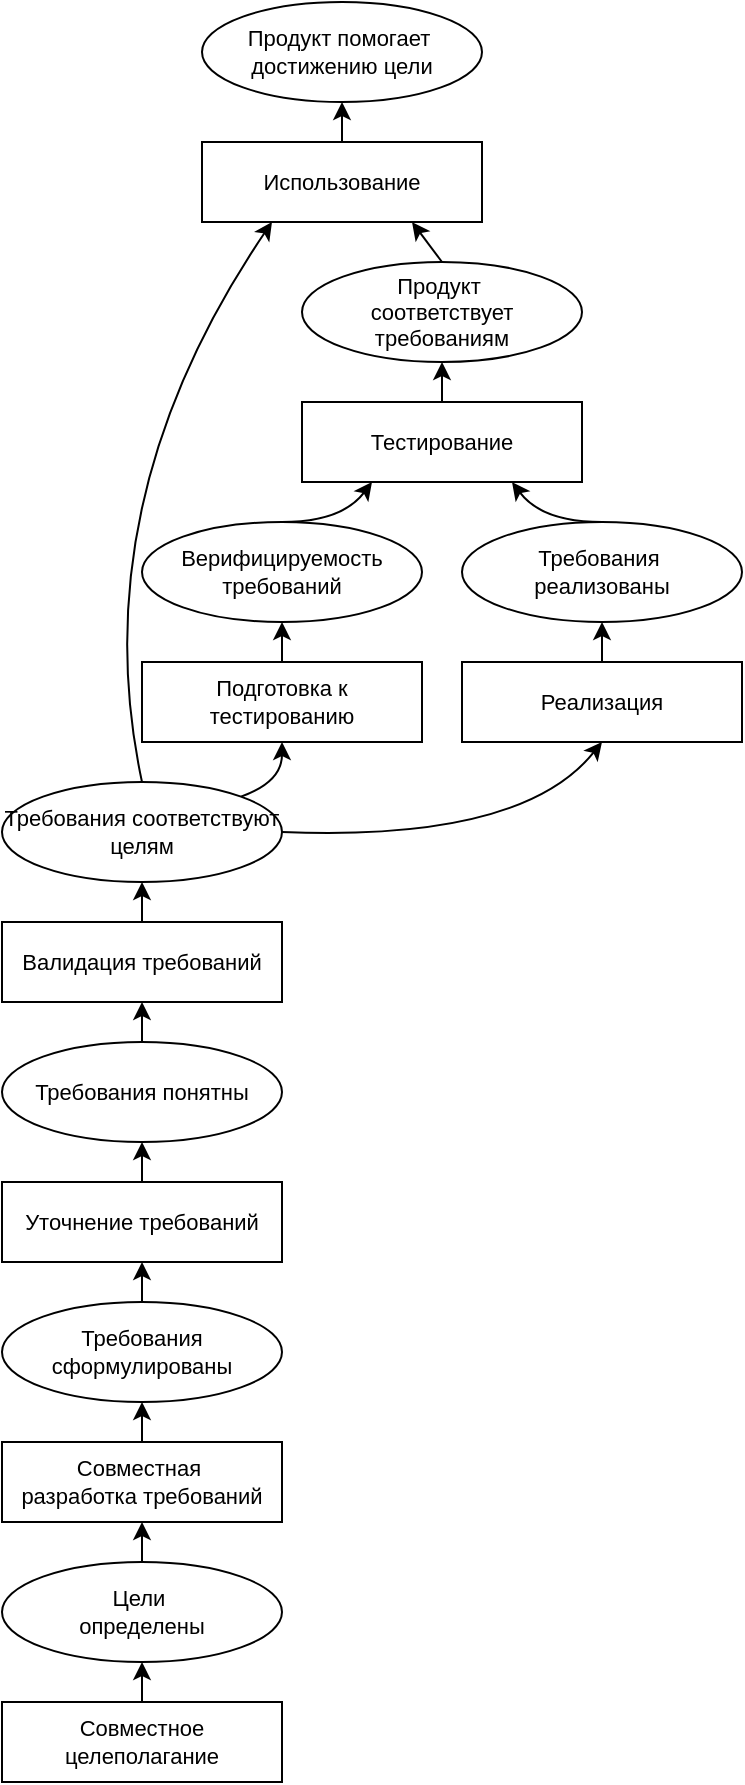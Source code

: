 <mxfile version="24.7.14">
  <diagram name="Page-1" id="edf60f1a-56cd-e834-aa8a-f176f3a09ee4">
    <mxGraphModel dx="387" dy="1194" grid="1" gridSize="10" guides="1" tooltips="1" connect="1" arrows="1" fold="1" page="1" pageScale="1" pageWidth="1100" pageHeight="850" background="none" math="0" shadow="0">
      <root>
        <mxCell id="0" />
        <mxCell id="1" parent="0" />
        <mxCell id="-9UY9D0LqpRNY4nDB8JV-2" value="Продукт&amp;nbsp;&lt;div style=&quot;font-size: 11px;&quot;&gt;соответствует требованиям&lt;/div&gt;" style="ellipse;whiteSpace=wrap;html=1;fontSize=11;" parent="1" vertex="1">
          <mxGeometry x="310" y="-700" width="140" height="50" as="geometry" />
        </mxCell>
        <mxCell id="qa2Wv9CTv1rorKcwXaA9-5" style="rounded=0;orthogonalLoop=1;jettySize=auto;html=1;exitX=1;exitY=0;exitDx=0;exitDy=0;entryX=0.5;entryY=1;entryDx=0;entryDy=0;curved=1;" edge="1" parent="1" source="-9UY9D0LqpRNY4nDB8JV-3" target="-9UY9D0LqpRNY4nDB8JV-42">
          <mxGeometry relative="1" as="geometry">
            <Array as="points">
              <mxPoint x="300" y="-440" />
            </Array>
          </mxGeometry>
        </mxCell>
        <mxCell id="qa2Wv9CTv1rorKcwXaA9-6" style="rounded=0;orthogonalLoop=1;jettySize=auto;html=1;exitX=1;exitY=0.5;exitDx=0;exitDy=0;entryX=0.5;entryY=1;entryDx=0;entryDy=0;curved=1;" edge="1" parent="1" source="-9UY9D0LqpRNY4nDB8JV-3" target="-9UY9D0LqpRNY4nDB8JV-41">
          <mxGeometry relative="1" as="geometry">
            <Array as="points">
              <mxPoint x="420" y="-410" />
            </Array>
          </mxGeometry>
        </mxCell>
        <mxCell id="-9UY9D0LqpRNY4nDB8JV-3" value="Требования соответствуют целям" style="ellipse;whiteSpace=wrap;html=1;fontSize=11;" parent="1" vertex="1">
          <mxGeometry x="160" y="-440" width="140" height="50" as="geometry" />
        </mxCell>
        <mxCell id="-9UY9D0LqpRNY4nDB8JV-8" style="rounded=0;orthogonalLoop=1;jettySize=auto;html=1;entryX=0.75;entryY=1;entryDx=0;entryDy=0;exitX=0.5;exitY=0;exitDx=0;exitDy=0;fontSize=11;curved=1;" parent="1" source="-9UY9D0LqpRNY4nDB8JV-6" target="-9UY9D0LqpRNY4nDB8JV-37" edge="1">
          <mxGeometry relative="1" as="geometry">
            <Array as="points">
              <mxPoint x="430" y="-570" />
            </Array>
          </mxGeometry>
        </mxCell>
        <mxCell id="-9UY9D0LqpRNY4nDB8JV-6" value="Требования&amp;nbsp;&lt;div&gt;реализованы&lt;/div&gt;" style="ellipse;whiteSpace=wrap;html=1;fontSize=11;" parent="1" vertex="1">
          <mxGeometry x="390" y="-570" width="140" height="50" as="geometry" />
        </mxCell>
        <mxCell id="-9UY9D0LqpRNY4nDB8JV-9" style="rounded=0;orthogonalLoop=1;jettySize=auto;html=1;exitX=0.5;exitY=0;exitDx=0;exitDy=0;entryX=0.25;entryY=1;entryDx=0;entryDy=0;fontSize=11;curved=1;" parent="1" source="-9UY9D0LqpRNY4nDB8JV-7" target="-9UY9D0LqpRNY4nDB8JV-37" edge="1">
          <mxGeometry relative="1" as="geometry">
            <Array as="points">
              <mxPoint x="330" y="-570" />
            </Array>
          </mxGeometry>
        </mxCell>
        <mxCell id="-9UY9D0LqpRNY4nDB8JV-7" value="Верифицируемость требований" style="ellipse;whiteSpace=wrap;html=1;fontSize=11;" parent="1" vertex="1">
          <mxGeometry x="230" y="-570" width="140" height="50" as="geometry" />
        </mxCell>
        <mxCell id="-9UY9D0LqpRNY4nDB8JV-12" style="rounded=0;orthogonalLoop=1;jettySize=auto;html=1;exitX=0.5;exitY=0;exitDx=0;exitDy=0;entryX=0.5;entryY=1;entryDx=0;entryDy=0;fontSize=11;" parent="1" source="-9UY9D0LqpRNY4nDB8JV-10" target="qa2Wv9CTv1rorKcwXaA9-2" edge="1">
          <mxGeometry relative="1" as="geometry" />
        </mxCell>
        <mxCell id="-9UY9D0LqpRNY4nDB8JV-10" value="Требования сформулированы" style="ellipse;whiteSpace=wrap;html=1;fontSize=11;" parent="1" vertex="1">
          <mxGeometry x="160" y="-180" width="140" height="50" as="geometry" />
        </mxCell>
        <mxCell id="-9UY9D0LqpRNY4nDB8JV-68" style="rounded=0;orthogonalLoop=1;jettySize=auto;html=1;entryX=0.5;entryY=1;entryDx=0;entryDy=0;fontSize=11;" parent="1" source="-9UY9D0LqpRNY4nDB8JV-13" target="-9UY9D0LqpRNY4nDB8JV-56" edge="1">
          <mxGeometry relative="1" as="geometry" />
        </mxCell>
        <mxCell id="-9UY9D0LqpRNY4nDB8JV-13" value="Цели&amp;nbsp;&lt;div style=&quot;font-size: 11px;&quot;&gt;&lt;span style=&quot;background-color: initial; font-size: 11px;&quot;&gt;определены&lt;/span&gt;&lt;/div&gt;" style="ellipse;whiteSpace=wrap;html=1;fontSize=11;" parent="1" vertex="1">
          <mxGeometry x="160" y="-50" width="140" height="50" as="geometry" />
        </mxCell>
        <mxCell id="-9UY9D0LqpRNY4nDB8JV-21" value="Продукт помогает&amp;nbsp;&lt;div style=&quot;font-size: 11px;&quot;&gt;достижению цели&lt;/div&gt;" style="ellipse;whiteSpace=wrap;html=1;fontSize=11;" parent="1" vertex="1">
          <mxGeometry x="260" y="-830" width="140" height="50" as="geometry" />
        </mxCell>
        <mxCell id="-9UY9D0LqpRNY4nDB8JV-25" value="" style="endArrow=classic;html=1;rounded=0;exitX=0.5;exitY=0;exitDx=0;exitDy=0;entryX=0.75;entryY=1;entryDx=0;entryDy=0;fontSize=11;curved=1;" parent="1" source="-9UY9D0LqpRNY4nDB8JV-2" target="-9UY9D0LqpRNY4nDB8JV-35" edge="1">
          <mxGeometry relative="1" as="geometry">
            <mxPoint x="640" y="160" as="sourcePoint" />
            <mxPoint x="740" y="160" as="targetPoint" />
            <Array as="points" />
          </mxGeometry>
        </mxCell>
        <mxCell id="qa2Wv9CTv1rorKcwXaA9-8" value="&lt;div&gt;&lt;br&gt;&lt;/div&gt;&lt;div&gt;&lt;br&gt;&lt;/div&gt;" style="edgeLabel;html=1;align=center;verticalAlign=middle;resizable=0;points=[];" vertex="1" connectable="0" parent="-9UY9D0LqpRNY4nDB8JV-25">
          <mxGeometry x="0.001" y="2" relative="1" as="geometry">
            <mxPoint as="offset" />
          </mxGeometry>
        </mxCell>
        <mxCell id="-9UY9D0LqpRNY4nDB8JV-27" value="" style="endArrow=classic;html=1;rounded=0;exitX=0.5;exitY=0;exitDx=0;exitDy=0;entryX=0.25;entryY=1;entryDx=0;entryDy=0;fontSize=11;curved=1;" parent="1" source="-9UY9D0LqpRNY4nDB8JV-3" target="-9UY9D0LqpRNY4nDB8JV-35" edge="1">
          <mxGeometry relative="1" as="geometry">
            <mxPoint x="780" y="130" as="sourcePoint" />
            <mxPoint x="940" y="130" as="targetPoint" />
            <Array as="points">
              <mxPoint x="200" y="-580" />
            </Array>
          </mxGeometry>
        </mxCell>
        <mxCell id="-9UY9D0LqpRNY4nDB8JV-36" style="rounded=0;orthogonalLoop=1;jettySize=auto;html=1;entryX=0.5;entryY=1;entryDx=0;entryDy=0;fontSize=11;" parent="1" source="-9UY9D0LqpRNY4nDB8JV-35" target="-9UY9D0LqpRNY4nDB8JV-21" edge="1">
          <mxGeometry relative="1" as="geometry" />
        </mxCell>
        <mxCell id="-9UY9D0LqpRNY4nDB8JV-35" value="Использование" style="rounded=0;whiteSpace=wrap;html=1;fontSize=11;" parent="1" vertex="1">
          <mxGeometry x="260" y="-760" width="140" height="40" as="geometry" />
        </mxCell>
        <mxCell id="-9UY9D0LqpRNY4nDB8JV-38" style="rounded=0;orthogonalLoop=1;jettySize=auto;html=1;entryX=0.5;entryY=1;entryDx=0;entryDy=0;fontSize=11;" parent="1" source="-9UY9D0LqpRNY4nDB8JV-37" target="-9UY9D0LqpRNY4nDB8JV-2" edge="1">
          <mxGeometry relative="1" as="geometry" />
        </mxCell>
        <mxCell id="-9UY9D0LqpRNY4nDB8JV-37" value="Тестирование" style="whiteSpace=wrap;html=1;fontSize=11;" parent="1" vertex="1">
          <mxGeometry x="310" y="-630" width="140" height="40" as="geometry" />
        </mxCell>
        <mxCell id="-9UY9D0LqpRNY4nDB8JV-40" value="" style="rounded=0;orthogonalLoop=1;jettySize=auto;html=1;fontSize=11;" parent="1" source="-9UY9D0LqpRNY4nDB8JV-39" target="-9UY9D0LqpRNY4nDB8JV-3" edge="1">
          <mxGeometry relative="1" as="geometry" />
        </mxCell>
        <mxCell id="-9UY9D0LqpRNY4nDB8JV-39" value="Валидация требований" style="whiteSpace=wrap;html=1;fontSize=11;" parent="1" vertex="1">
          <mxGeometry x="160" y="-370" width="140" height="40" as="geometry" />
        </mxCell>
        <mxCell id="-9UY9D0LqpRNY4nDB8JV-44" style="rounded=0;orthogonalLoop=1;jettySize=auto;html=1;entryX=0.5;entryY=1;entryDx=0;entryDy=0;fontSize=11;" parent="1" source="-9UY9D0LqpRNY4nDB8JV-41" target="-9UY9D0LqpRNY4nDB8JV-6" edge="1">
          <mxGeometry relative="1" as="geometry" />
        </mxCell>
        <mxCell id="-9UY9D0LqpRNY4nDB8JV-41" value="Реализация" style="whiteSpace=wrap;html=1;fontSize=11;" parent="1" vertex="1">
          <mxGeometry x="390" y="-500" width="140" height="40" as="geometry" />
        </mxCell>
        <mxCell id="-9UY9D0LqpRNY4nDB8JV-43" style="rounded=0;orthogonalLoop=1;jettySize=auto;html=1;entryX=0.5;entryY=1;entryDx=0;entryDy=0;exitX=0.5;exitY=0;exitDx=0;exitDy=0;fontSize=11;" parent="1" source="-9UY9D0LqpRNY4nDB8JV-42" target="-9UY9D0LqpRNY4nDB8JV-7" edge="1">
          <mxGeometry relative="1" as="geometry" />
        </mxCell>
        <mxCell id="-9UY9D0LqpRNY4nDB8JV-42" value="Подготовка к тестированию" style="whiteSpace=wrap;html=1;fontSize=11;" parent="1" vertex="1">
          <mxGeometry x="230" y="-500" width="140" height="40" as="geometry" />
        </mxCell>
        <mxCell id="-9UY9D0LqpRNY4nDB8JV-47" style="rounded=0;orthogonalLoop=1;jettySize=auto;html=1;exitX=0.5;exitY=0;exitDx=0;exitDy=0;entryX=0.5;entryY=1;entryDx=0;entryDy=0;fontSize=11;" parent="1" source="-9UY9D0LqpRNY4nDB8JV-56" target="-9UY9D0LqpRNY4nDB8JV-10" edge="1">
          <mxGeometry relative="1" as="geometry">
            <mxPoint x="745" y="1140" as="sourcePoint" />
          </mxGeometry>
        </mxCell>
        <mxCell id="-9UY9D0LqpRNY4nDB8JV-56" value="Совместная&amp;nbsp;&lt;div style=&quot;font-size: 11px;&quot;&gt;разработка&amp;nbsp;&lt;span style=&quot;background-color: initial; font-size: 11px;&quot;&gt;требований&lt;/span&gt;&lt;/div&gt;" style="whiteSpace=wrap;html=1;fontSize=11;" parent="1" vertex="1">
          <mxGeometry x="160" y="-110" width="140" height="40" as="geometry" />
        </mxCell>
        <mxCell id="-9UY9D0LqpRNY4nDB8JV-61" style="rounded=0;orthogonalLoop=1;jettySize=auto;html=1;entryX=0.5;entryY=1;entryDx=0;entryDy=0;fontSize=11;" parent="1" source="-9UY9D0LqpRNY4nDB8JV-60" target="-9UY9D0LqpRNY4nDB8JV-13" edge="1">
          <mxGeometry relative="1" as="geometry" />
        </mxCell>
        <mxCell id="-9UY9D0LqpRNY4nDB8JV-60" value="Совместное целеполаган&lt;span style=&quot;background-color: initial; font-size: 11px;&quot;&gt;ие&lt;/span&gt;" style="whiteSpace=wrap;html=1;fontSize=11;" parent="1" vertex="1">
          <mxGeometry x="160" y="20" width="140" height="40" as="geometry" />
        </mxCell>
        <mxCell id="Q5NMpytd__eOCNeQYm9k-1" style="edgeStyle=orthogonalEdgeStyle;rounded=0;orthogonalLoop=1;jettySize=auto;html=1;exitX=0.5;exitY=1;exitDx=0;exitDy=0;fontSize=11;" parent="1" source="-9UY9D0LqpRNY4nDB8JV-10" target="-9UY9D0LqpRNY4nDB8JV-10" edge="1">
          <mxGeometry relative="1" as="geometry" />
        </mxCell>
        <mxCell id="qa2Wv9CTv1rorKcwXaA9-1" value="Требования понятны" style="ellipse;whiteSpace=wrap;html=1;fontSize=11;" vertex="1" parent="1">
          <mxGeometry x="160" y="-310" width="140" height="50" as="geometry" />
        </mxCell>
        <mxCell id="qa2Wv9CTv1rorKcwXaA9-4" style="rounded=0;orthogonalLoop=1;jettySize=auto;html=1;exitX=0.5;exitY=0;exitDx=0;exitDy=0;entryX=0.5;entryY=1;entryDx=0;entryDy=0;" edge="1" parent="1" source="qa2Wv9CTv1rorKcwXaA9-1" target="-9UY9D0LqpRNY4nDB8JV-39">
          <mxGeometry relative="1" as="geometry" />
        </mxCell>
        <mxCell id="qa2Wv9CTv1rorKcwXaA9-3" style="rounded=0;orthogonalLoop=1;jettySize=auto;html=1;exitX=0.5;exitY=0;exitDx=0;exitDy=0;entryX=0.5;entryY=1;entryDx=0;entryDy=0;" edge="1" parent="1" source="qa2Wv9CTv1rorKcwXaA9-2" target="qa2Wv9CTv1rorKcwXaA9-1">
          <mxGeometry relative="1" as="geometry" />
        </mxCell>
        <mxCell id="qa2Wv9CTv1rorKcwXaA9-2" value="Уточнение требований" style="whiteSpace=wrap;html=1;fontSize=11;" vertex="1" parent="1">
          <mxGeometry x="160" y="-240" width="140" height="40" as="geometry" />
        </mxCell>
      </root>
    </mxGraphModel>
  </diagram>
</mxfile>
